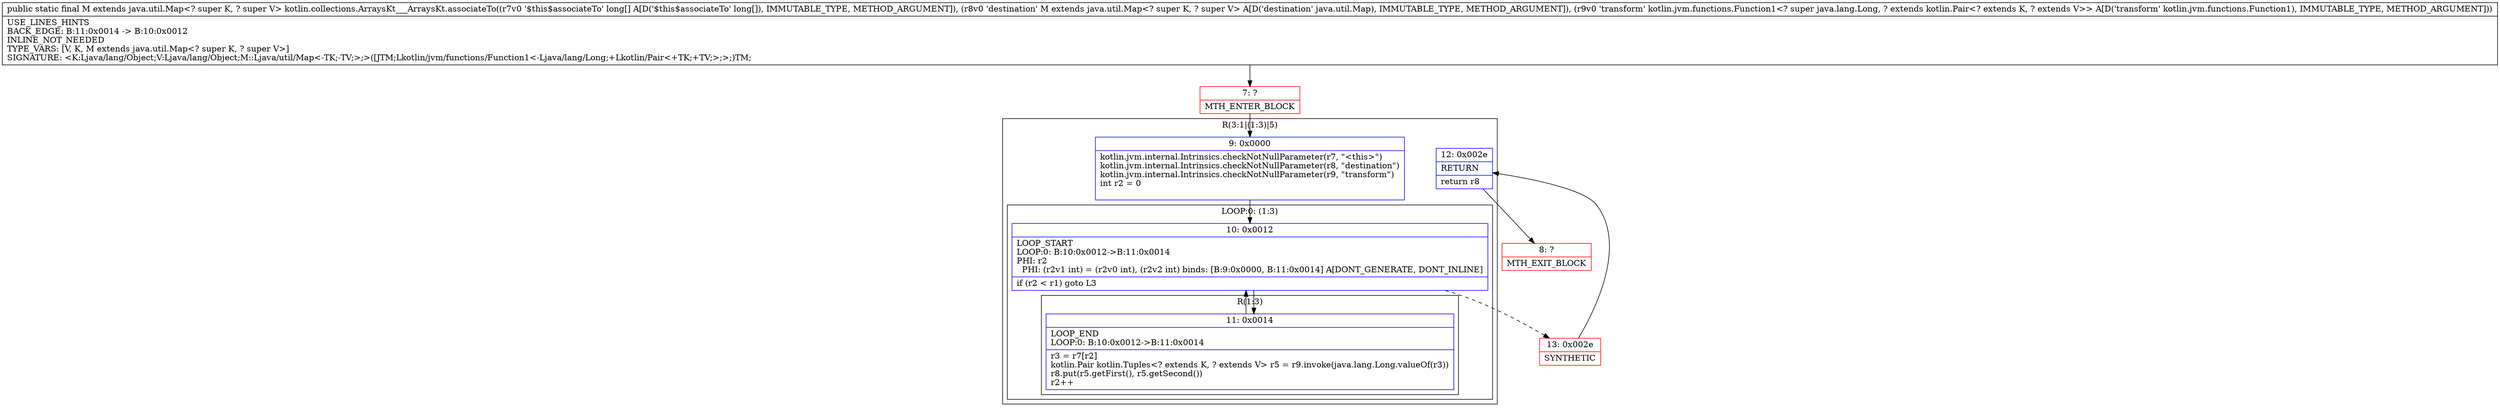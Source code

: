 digraph "CFG forkotlin.collections.ArraysKt___ArraysKt.associateTo([JLjava\/util\/Map;Lkotlin\/jvm\/functions\/Function1;)Ljava\/util\/Map;" {
subgraph cluster_Region_370209048 {
label = "R(3:1|(1:3)|5)";
node [shape=record,color=blue];
Node_9 [shape=record,label="{9\:\ 0x0000|kotlin.jvm.internal.Intrinsics.checkNotNullParameter(r7, \"\<this\>\")\lkotlin.jvm.internal.Intrinsics.checkNotNullParameter(r8, \"destination\")\lkotlin.jvm.internal.Intrinsics.checkNotNullParameter(r9, \"transform\")\lint r2 = 0\l\l}"];
subgraph cluster_LoopRegion_1534665827 {
label = "LOOP:0: (1:3)";
node [shape=record,color=blue];
Node_10 [shape=record,label="{10\:\ 0x0012|LOOP_START\lLOOP:0: B:10:0x0012\-\>B:11:0x0014\lPHI: r2 \l  PHI: (r2v1 int) = (r2v0 int), (r2v2 int) binds: [B:9:0x0000, B:11:0x0014] A[DONT_GENERATE, DONT_INLINE]\l|if (r2 \< r1) goto L3\l}"];
subgraph cluster_Region_749780368 {
label = "R(1:3)";
node [shape=record,color=blue];
Node_11 [shape=record,label="{11\:\ 0x0014|LOOP_END\lLOOP:0: B:10:0x0012\-\>B:11:0x0014\l|r3 = r7[r2]\lkotlin.Pair kotlin.Tuples\<? extends K, ? extends V\> r5 = r9.invoke(java.lang.Long.valueOf(r3))\lr8.put(r5.getFirst(), r5.getSecond())\lr2++\l}"];
}
}
Node_12 [shape=record,label="{12\:\ 0x002e|RETURN\l|return r8\l}"];
}
Node_7 [shape=record,color=red,label="{7\:\ ?|MTH_ENTER_BLOCK\l}"];
Node_13 [shape=record,color=red,label="{13\:\ 0x002e|SYNTHETIC\l}"];
Node_8 [shape=record,color=red,label="{8\:\ ?|MTH_EXIT_BLOCK\l}"];
MethodNode[shape=record,label="{public static final M extends java.util.Map\<? super K, ? super V\> kotlin.collections.ArraysKt___ArraysKt.associateTo((r7v0 '$this$associateTo' long[] A[D('$this$associateTo' long[]), IMMUTABLE_TYPE, METHOD_ARGUMENT]), (r8v0 'destination' M extends java.util.Map\<? super K, ? super V\> A[D('destination' java.util.Map), IMMUTABLE_TYPE, METHOD_ARGUMENT]), (r9v0 'transform' kotlin.jvm.functions.Function1\<? super java.lang.Long, ? extends kotlin.Pair\<? extends K, ? extends V\>\> A[D('transform' kotlin.jvm.functions.Function1), IMMUTABLE_TYPE, METHOD_ARGUMENT]))  | USE_LINES_HINTS\lBACK_EDGE: B:11:0x0014 \-\> B:10:0x0012\lINLINE_NOT_NEEDED\lTYPE_VARS: [V, K, M extends java.util.Map\<? super K, ? super V\>]\lSIGNATURE: \<K:Ljava\/lang\/Object;V:Ljava\/lang\/Object;M::Ljava\/util\/Map\<\-TK;\-TV;\>;\>([JTM;Lkotlin\/jvm\/functions\/Function1\<\-Ljava\/lang\/Long;+Lkotlin\/Pair\<+TK;+TV;\>;\>;)TM;\l}"];
MethodNode -> Node_7;Node_9 -> Node_10;
Node_10 -> Node_11;
Node_10 -> Node_13[style=dashed];
Node_11 -> Node_10;
Node_12 -> Node_8;
Node_7 -> Node_9;
Node_13 -> Node_12;
}


